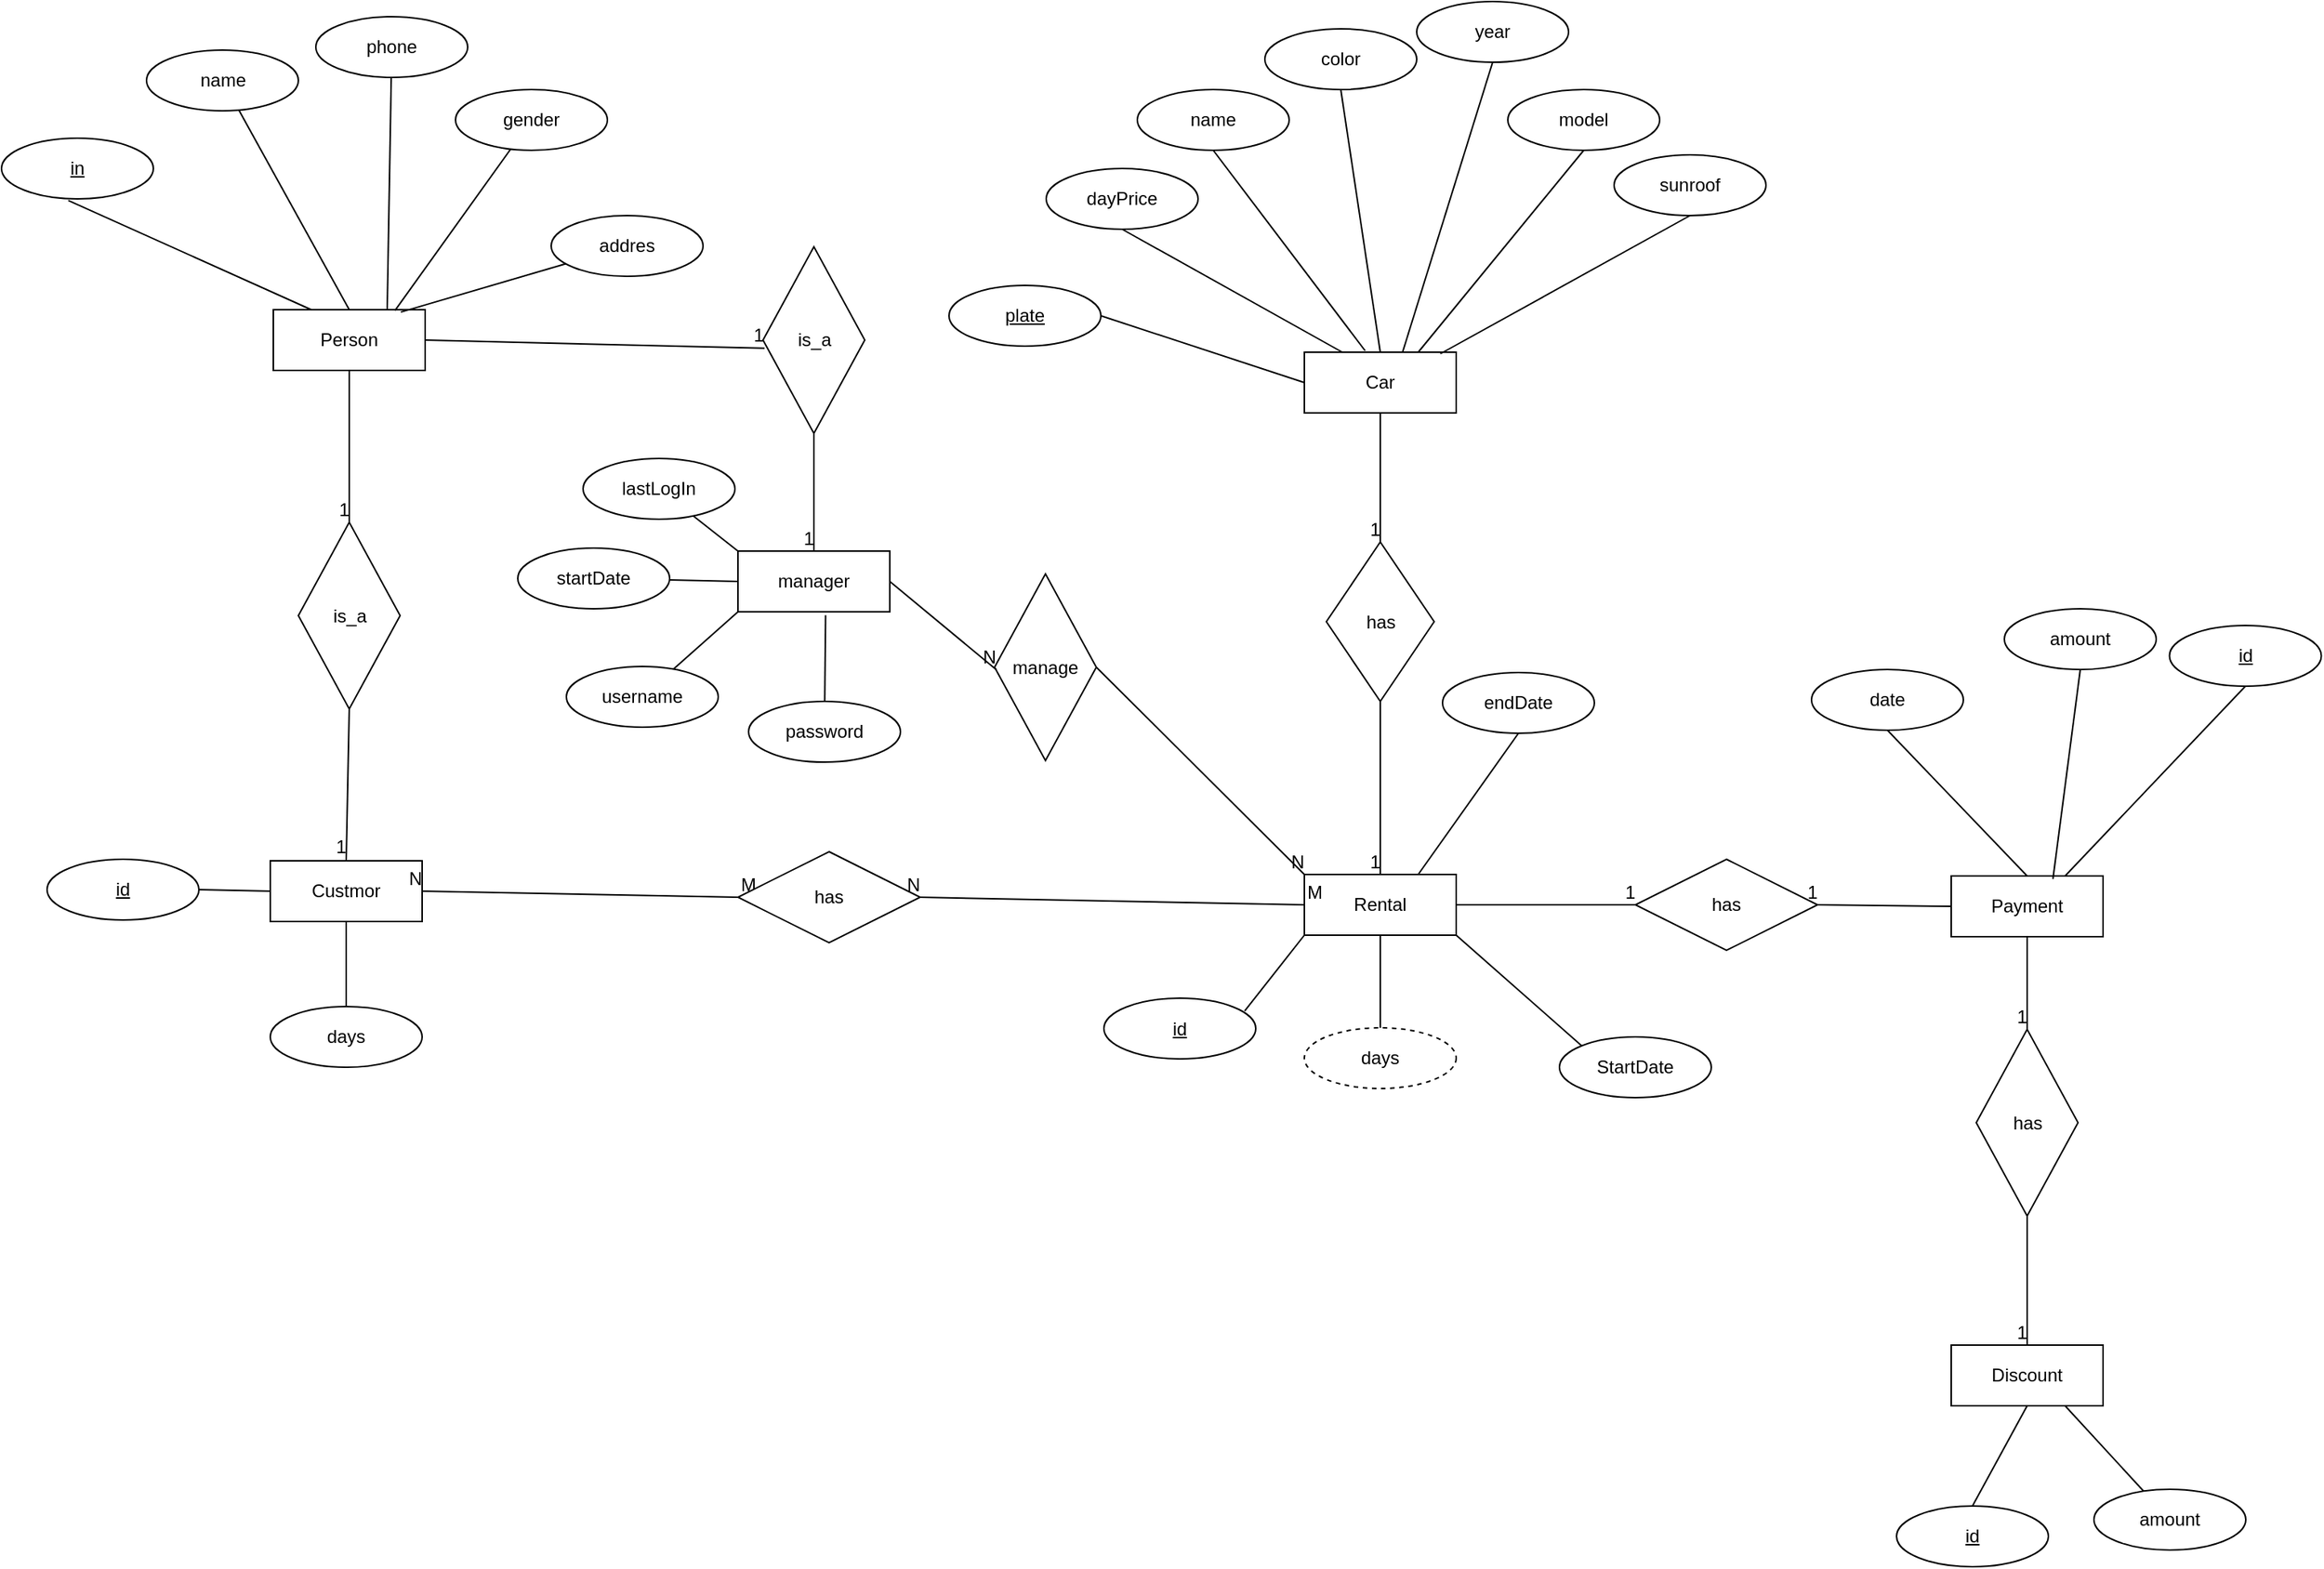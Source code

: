 <mxfile version="20.4.0" type="device"><diagram id="PCa2KbNOnzTAYtHQw39x" name="Page-1"><mxGraphModel dx="2707" dy="1216" grid="0" gridSize="10" guides="1" tooltips="1" connect="1" arrows="1" fold="1" page="0" pageScale="1" pageWidth="850" pageHeight="1100" math="0" shadow="0"><root><mxCell id="0"/><mxCell id="1" parent="0"/><mxCell id="N1qje3cCGgapVcvC9Ty2-1" value="Car" style="whiteSpace=wrap;html=1;align=center;" parent="1" vertex="1"><mxGeometry x="547" y="328" width="100" height="40" as="geometry"/></mxCell><mxCell id="N1qje3cCGgapVcvC9Ty2-2" value="color" style="ellipse;whiteSpace=wrap;html=1;align=center;" parent="1" vertex="1"><mxGeometry x="521" y="115" width="100" height="40" as="geometry"/></mxCell><mxCell id="N1qje3cCGgapVcvC9Ty2-7" value="" style="endArrow=none;html=1;entryX=0.5;entryY=0;entryDx=0;entryDy=0;exitX=0.5;exitY=1;exitDx=0;exitDy=0;rounded=0;" parent="1" source="N1qje3cCGgapVcvC9Ty2-2" target="N1qje3cCGgapVcvC9Ty2-1" edge="1"><mxGeometry relative="1" as="geometry"><mxPoint x="466" y="408" as="sourcePoint"/><mxPoint x="626" y="408" as="targetPoint"/></mxGeometry></mxCell><mxCell id="N1qje3cCGgapVcvC9Ty2-14" value="model" style="ellipse;whiteSpace=wrap;html=1;align=center;" parent="1" vertex="1"><mxGeometry x="681" y="155" width="100" height="40" as="geometry"/></mxCell><mxCell id="N1qje3cCGgapVcvC9Ty2-15" value="" style="endArrow=none;html=1;entryX=0.75;entryY=0;entryDx=0;entryDy=0;exitX=0.5;exitY=1;exitDx=0;exitDy=0;rounded=0;" parent="1" source="N1qje3cCGgapVcvC9Ty2-14" target="N1qje3cCGgapVcvC9Ty2-1" edge="1"><mxGeometry relative="1" as="geometry"><mxPoint x="616" y="373" as="sourcePoint"/><mxPoint x="696" y="203" as="targetPoint"/></mxGeometry></mxCell><mxCell id="N1qje3cCGgapVcvC9Ty2-17" value="name" style="ellipse;whiteSpace=wrap;html=1;align=center;" parent="1" vertex="1"><mxGeometry x="437" y="155" width="100" height="40" as="geometry"/></mxCell><mxCell id="N1qje3cCGgapVcvC9Ty2-18" value="" style="endArrow=none;html=1;exitX=0.5;exitY=1;exitDx=0;exitDy=0;entryX=0.4;entryY=-0.025;entryDx=0;entryDy=0;entryPerimeter=0;rounded=0;" parent="1" source="N1qje3cCGgapVcvC9Ty2-17" target="N1qje3cCGgapVcvC9Ty2-1" edge="1"><mxGeometry relative="1" as="geometry"><mxPoint x="324" y="373" as="sourcePoint"/><mxPoint x="532" y="235" as="targetPoint"/></mxGeometry></mxCell><mxCell id="N1qje3cCGgapVcvC9Ty2-19" value="dayPrice" style="ellipse;whiteSpace=wrap;html=1;align=center;" parent="1" vertex="1"><mxGeometry x="377" y="207" width="100" height="40" as="geometry"/></mxCell><mxCell id="N1qje3cCGgapVcvC9Ty2-20" value="" style="endArrow=none;html=1;entryX=0.25;entryY=0;entryDx=0;entryDy=0;exitX=0.5;exitY=1;exitDx=0;exitDy=0;rounded=0;" parent="1" source="N1qje3cCGgapVcvC9Ty2-19" target="N1qje3cCGgapVcvC9Ty2-1" edge="1"><mxGeometry relative="1" as="geometry"><mxPoint x="239" y="430" as="sourcePoint"/><mxPoint x="319" y="260" as="targetPoint"/></mxGeometry></mxCell><mxCell id="N1qje3cCGgapVcvC9Ty2-21" value="year" style="ellipse;whiteSpace=wrap;html=1;align=center;" parent="1" vertex="1"><mxGeometry x="621" y="97" width="100" height="40" as="geometry"/></mxCell><mxCell id="N1qje3cCGgapVcvC9Ty2-22" value="" style="endArrow=none;html=1;entryX=0.648;entryY=-0.01;entryDx=0;entryDy=0;exitX=0.5;exitY=1;exitDx=0;exitDy=0;entryPerimeter=0;rounded=0;" parent="1" source="N1qje3cCGgapVcvC9Ty2-21" target="N1qje3cCGgapVcvC9Ty2-1" edge="1"><mxGeometry relative="1" as="geometry"><mxPoint x="506" y="448" as="sourcePoint"/><mxPoint x="586" y="278" as="targetPoint"/></mxGeometry></mxCell><mxCell id="N1qje3cCGgapVcvC9Ty2-24" value="sunroof" style="ellipse;whiteSpace=wrap;html=1;align=center;" parent="1" vertex="1"><mxGeometry x="751" y="198" width="100" height="40" as="geometry"/></mxCell><mxCell id="N1qje3cCGgapVcvC9Ty2-25" value="" style="endArrow=none;html=1;exitX=0.5;exitY=1;exitDx=0;exitDy=0;entryX=0.896;entryY=0.025;entryDx=0;entryDy=0;entryPerimeter=0;rounded=0;" parent="1" source="N1qje3cCGgapVcvC9Ty2-24" target="N1qje3cCGgapVcvC9Ty2-1" edge="1"><mxGeometry relative="1" as="geometry"><mxPoint x="516" y="458" as="sourcePoint"/><mxPoint x="696" y="316" as="targetPoint"/></mxGeometry></mxCell><mxCell id="N1qje3cCGgapVcvC9Ty2-27" value="plate" style="ellipse;whiteSpace=wrap;html=1;align=center;fontStyle=4;" parent="1" vertex="1"><mxGeometry x="313" y="284" width="100" height="40" as="geometry"/></mxCell><mxCell id="N1qje3cCGgapVcvC9Ty2-28" value="" style="endArrow=none;html=1;exitX=1;exitY=0.5;exitDx=0;exitDy=0;entryX=0;entryY=0.5;entryDx=0;entryDy=0;rounded=0;" parent="1" source="N1qje3cCGgapVcvC9Ty2-27" target="N1qje3cCGgapVcvC9Ty2-1" edge="1"><mxGeometry relative="1" as="geometry"><mxPoint x="369" y="200.0" as="sourcePoint"/><mxPoint x="541" y="320" as="targetPoint"/></mxGeometry></mxCell><mxCell id="N1qje3cCGgapVcvC9Ty2-29" value="Person" style="whiteSpace=wrap;html=1;align=center;" parent="1" vertex="1"><mxGeometry x="-132" y="300" width="100" height="40" as="geometry"/></mxCell><mxCell id="N1qje3cCGgapVcvC9Ty2-30" value="name" style="ellipse;whiteSpace=wrap;html=1;align=center;" parent="1" vertex="1"><mxGeometry x="-215.5" y="129" width="100" height="40" as="geometry"/></mxCell><mxCell id="N1qje3cCGgapVcvC9Ty2-32" value="" style="endArrow=none;html=1;entryX=0.5;entryY=0;entryDx=0;entryDy=0;rounded=0;" parent="1" source="N1qje3cCGgapVcvC9Ty2-30" target="N1qje3cCGgapVcvC9Ty2-29" edge="1"><mxGeometry relative="1" as="geometry"><mxPoint x="-126" y="118" as="sourcePoint"/><mxPoint x="151" y="199" as="targetPoint"/></mxGeometry></mxCell><mxCell id="N1qje3cCGgapVcvC9Ty2-34" value="" style="endArrow=none;html=1;entryX=0.25;entryY=0;entryDx=0;entryDy=0;exitX=0.44;exitY=1.027;exitDx=0;exitDy=0;exitPerimeter=0;rounded=0;" parent="1" source="N1qje3cCGgapVcvC9Ty2-35" target="N1qje3cCGgapVcvC9Ty2-29" edge="1"><mxGeometry relative="1" as="geometry"><mxPoint x="-254.325" y="101.119" as="sourcePoint"/><mxPoint x="-88" y="318" as="targetPoint"/></mxGeometry></mxCell><mxCell id="N1qje3cCGgapVcvC9Ty2-35" value="in" style="ellipse;whiteSpace=wrap;html=1;align=center;fontStyle=4;" parent="1" vertex="1"><mxGeometry x="-311" y="187" width="100" height="40" as="geometry"/></mxCell><mxCell id="N1qje3cCGgapVcvC9Ty2-37" value="phone" style="ellipse;whiteSpace=wrap;html=1;align=center;" parent="1" vertex="1"><mxGeometry x="-104" y="107" width="100" height="40" as="geometry"/></mxCell><mxCell id="N1qje3cCGgapVcvC9Ty2-38" value="" style="endArrow=none;html=1;entryX=0.75;entryY=0;entryDx=0;entryDy=0;rounded=0;" parent="1" source="N1qje3cCGgapVcvC9Ty2-37" target="N1qje3cCGgapVcvC9Ty2-29" edge="1"><mxGeometry relative="1" as="geometry"><mxPoint x="-19" y="93" as="sourcePoint"/><mxPoint x="129" y="274" as="targetPoint"/></mxGeometry></mxCell><mxCell id="N1qje3cCGgapVcvC9Ty2-39" value="addres" style="ellipse;whiteSpace=wrap;html=1;align=center;" parent="1" vertex="1"><mxGeometry x="51" y="238" width="100" height="40" as="geometry"/></mxCell><mxCell id="N1qje3cCGgapVcvC9Ty2-40" value="" style="endArrow=none;html=1;entryX=0.84;entryY=0.039;entryDx=0;entryDy=0;entryPerimeter=0;rounded=0;" parent="1" source="N1qje3cCGgapVcvC9Ty2-39" target="N1qje3cCGgapVcvC9Ty2-29" edge="1"><mxGeometry relative="1" as="geometry"><mxPoint x="-106" y="138" as="sourcePoint"/><mxPoint x="68" y="296" as="targetPoint"/></mxGeometry></mxCell><mxCell id="N1qje3cCGgapVcvC9Ty2-41" value="gender" style="ellipse;whiteSpace=wrap;html=1;align=center;" parent="1" vertex="1"><mxGeometry x="-12" y="155" width="100" height="40" as="geometry"/></mxCell><mxCell id="N1qje3cCGgapVcvC9Ty2-42" value="" style="endArrow=none;html=1;entryX=0.801;entryY=0.014;entryDx=0;entryDy=0;entryPerimeter=0;rounded=0;" parent="1" source="N1qje3cCGgapVcvC9Ty2-41" target="N1qje3cCGgapVcvC9Ty2-29" edge="1"><mxGeometry relative="1" as="geometry"><mxPoint x="-96" y="148" as="sourcePoint"/><mxPoint x="46" y="255" as="targetPoint"/></mxGeometry></mxCell><mxCell id="N1qje3cCGgapVcvC9Ty2-43" value="manager" style="whiteSpace=wrap;html=1;align=center;" parent="1" vertex="1"><mxGeometry x="174" y="459" width="100" height="40" as="geometry"/></mxCell><mxCell id="N1qje3cCGgapVcvC9Ty2-44" value="Rental" style="whiteSpace=wrap;html=1;align=center;" parent="1" vertex="1"><mxGeometry x="547" y="672" width="100" height="40" as="geometry"/></mxCell><mxCell id="N1qje3cCGgapVcvC9Ty2-45" value="Payment" style="whiteSpace=wrap;html=1;align=center;" parent="1" vertex="1"><mxGeometry x="973" y="673" width="100" height="40" as="geometry"/></mxCell><mxCell id="N1qje3cCGgapVcvC9Ty2-56" value="date" style="ellipse;whiteSpace=wrap;html=1;align=center;" parent="1" vertex="1"><mxGeometry x="881" y="537" width="100" height="40" as="geometry"/></mxCell><mxCell id="N1qje3cCGgapVcvC9Ty2-57" value="" style="endArrow=none;html=1;exitX=0.5;exitY=1;exitDx=0;exitDy=0;entryX=0.5;entryY=0;entryDx=0;entryDy=0;rounded=0;" parent="1" source="N1qje3cCGgapVcvC9Ty2-56" target="N1qje3cCGgapVcvC9Ty2-45" edge="1"><mxGeometry relative="1" as="geometry"><mxPoint x="567" y="686" as="sourcePoint"/><mxPoint x="687.6" y="557" as="targetPoint"/></mxGeometry></mxCell><mxCell id="N1qje3cCGgapVcvC9Ty2-58" value="amount" style="ellipse;whiteSpace=wrap;html=1;align=center;" parent="1" vertex="1"><mxGeometry x="1008" y="497" width="100" height="40" as="geometry"/></mxCell><mxCell id="N1qje3cCGgapVcvC9Ty2-59" value="" style="endArrow=none;html=1;exitX=0.5;exitY=1;exitDx=0;exitDy=0;entryX=0.67;entryY=0.05;entryDx=0;entryDy=0;entryPerimeter=0;rounded=0;" parent="1" source="N1qje3cCGgapVcvC9Ty2-58" target="N1qje3cCGgapVcvC9Ty2-45" edge="1"><mxGeometry relative="1" as="geometry"><mxPoint x="859.4" y="802" as="sourcePoint"/><mxPoint x="980" y="673" as="targetPoint"/></mxGeometry></mxCell><mxCell id="N1qje3cCGgapVcvC9Ty2-60" value="StartDate" style="ellipse;whiteSpace=wrap;html=1;align=center;" parent="1" vertex="1"><mxGeometry x="715" y="779" width="100" height="40" as="geometry"/></mxCell><mxCell id="N1qje3cCGgapVcvC9Ty2-61" value="" style="endArrow=none;html=1;exitX=0;exitY=0;exitDx=0;exitDy=0;entryX=1;entryY=1;entryDx=0;entryDy=0;rounded=0;" parent="1" source="N1qje3cCGgapVcvC9Ty2-60" target="N1qje3cCGgapVcvC9Ty2-44" edge="1"><mxGeometry relative="1" as="geometry"><mxPoint x="-210.6" y="1046" as="sourcePoint"/><mxPoint x="-90.0" y="917" as="targetPoint"/></mxGeometry></mxCell><mxCell id="N1qje3cCGgapVcvC9Ty2-62" value="endDate" style="ellipse;whiteSpace=wrap;html=1;align=center;" parent="1" vertex="1"><mxGeometry x="638" y="539" width="100" height="40" as="geometry"/></mxCell><mxCell id="N1qje3cCGgapVcvC9Ty2-63" value="" style="endArrow=none;html=1;exitX=0.5;exitY=1;exitDx=0;exitDy=0;entryX=0.75;entryY=0;entryDx=0;entryDy=0;rounded=0;" parent="1" source="N1qje3cCGgapVcvC9Ty2-62" target="N1qje3cCGgapVcvC9Ty2-44" edge="1"><mxGeometry relative="1" as="geometry"><mxPoint x="-1.6" y="903" as="sourcePoint"/><mxPoint x="119.0" y="774" as="targetPoint"/></mxGeometry></mxCell><mxCell id="N1qje3cCGgapVcvC9Ty2-66" value="days" style="ellipse;whiteSpace=wrap;html=1;align=center;dashed=1;" parent="1" vertex="1"><mxGeometry x="547" y="773" width="100" height="40" as="geometry"/></mxCell><mxCell id="N1qje3cCGgapVcvC9Ty2-67" value="" style="endArrow=none;html=1;exitX=0.5;exitY=0;exitDx=0;exitDy=0;rounded=0;" parent="1" source="N1qje3cCGgapVcvC9Ty2-66" target="N1qje3cCGgapVcvC9Ty2-44" edge="1"><mxGeometry relative="1" as="geometry"><mxPoint x="47" y="800" as="sourcePoint"/><mxPoint x="-100" y="892" as="targetPoint"/></mxGeometry></mxCell><mxCell id="N1qje3cCGgapVcvC9Ty2-70" value="is_a" style="shape=rhombus;perimeter=rhombusPerimeter;whiteSpace=wrap;html=1;align=center;direction=south;rotation=0;" parent="1" vertex="1"><mxGeometry x="-115.5" y="440" width="67" height="123" as="geometry"/></mxCell><mxCell id="N1qje3cCGgapVcvC9Ty2-74" value="has" style="shape=rhombus;perimeter=rhombusPerimeter;whiteSpace=wrap;html=1;align=center;direction=south;rotation=0;" parent="1" vertex="1"><mxGeometry x="561.5" y="453" width="71" height="105" as="geometry"/></mxCell><mxCell id="N1qje3cCGgapVcvC9Ty2-80" value="has" style="shape=rhombus;perimeter=rhombusPerimeter;whiteSpace=wrap;html=1;align=center;direction=south;rotation=0;" parent="1" vertex="1"><mxGeometry x="989.5" y="774" width="67" height="123" as="geometry"/></mxCell><mxCell id="-VRPd8Qt7_ChuHKopipv-1" value="Custmor" style="whiteSpace=wrap;html=1;align=center;" parent="1" vertex="1"><mxGeometry x="-134" y="663" width="100" height="40" as="geometry"/></mxCell><mxCell id="-VRPd8Qt7_ChuHKopipv-3" value="days" style="ellipse;whiteSpace=wrap;html=1;align=center;" parent="1" vertex="1"><mxGeometry x="-134" y="759" width="100" height="40" as="geometry"/></mxCell><mxCell id="-VRPd8Qt7_ChuHKopipv-4" value="" style="endArrow=none;html=1;rounded=0;entryX=0.5;entryY=1;entryDx=0;entryDy=0;" parent="1" source="-VRPd8Qt7_ChuHKopipv-3" target="-VRPd8Qt7_ChuHKopipv-1" edge="1"><mxGeometry relative="1" as="geometry"><mxPoint x="235" y="446" as="sourcePoint"/><mxPoint x="-105" y="706" as="targetPoint"/></mxGeometry></mxCell><mxCell id="-VRPd8Qt7_ChuHKopipv-6" value="Discount" style="whiteSpace=wrap;html=1;align=center;" parent="1" vertex="1"><mxGeometry x="973" y="982" width="100" height="40" as="geometry"/></mxCell><mxCell id="-VRPd8Qt7_ChuHKopipv-8" value="&lt;u&gt;id&lt;/u&gt;" style="ellipse;whiteSpace=wrap;html=1;align=center;" parent="1" vertex="1"><mxGeometry x="937" y="1088" width="100" height="40" as="geometry"/></mxCell><mxCell id="-VRPd8Qt7_ChuHKopipv-9" value="" style="endArrow=none;html=1;exitX=0.5;exitY=0;exitDx=0;exitDy=0;entryX=0.5;entryY=1;entryDx=0;entryDy=0;rounded=0;" parent="1" source="-VRPd8Qt7_ChuHKopipv-8" target="-VRPd8Qt7_ChuHKopipv-6" edge="1"><mxGeometry relative="1" as="geometry"><mxPoint x="1028.01" y="946" as="sourcePoint"/><mxPoint x="1484.01" y="933" as="targetPoint"/></mxGeometry></mxCell><mxCell id="-VRPd8Qt7_ChuHKopipv-10" value="amount" style="ellipse;whiteSpace=wrap;html=1;align=center;" parent="1" vertex="1"><mxGeometry x="1067" y="1077" width="100" height="40" as="geometry"/></mxCell><mxCell id="-VRPd8Qt7_ChuHKopipv-11" value="" style="endArrow=none;html=1;entryX=0.75;entryY=1;entryDx=0;entryDy=0;rounded=0;" parent="1" source="-VRPd8Qt7_ChuHKopipv-10" target="-VRPd8Qt7_ChuHKopipv-6" edge="1"><mxGeometry relative="1" as="geometry"><mxPoint x="957.76" y="1118" as="sourcePoint"/><mxPoint x="1413.76" y="1105" as="targetPoint"/></mxGeometry></mxCell><mxCell id="-VRPd8Qt7_ChuHKopipv-12" value="&lt;u&gt;id&lt;/u&gt;" style="ellipse;whiteSpace=wrap;html=1;align=center;" parent="1" vertex="1"><mxGeometry x="1116.75" y="508" width="100" height="40" as="geometry"/></mxCell><mxCell id="-VRPd8Qt7_ChuHKopipv-13" value="" style="endArrow=none;html=1;exitX=0.5;exitY=1;exitDx=0;exitDy=0;entryX=0.75;entryY=0;entryDx=0;entryDy=0;rounded=0;" parent="1" source="-VRPd8Qt7_ChuHKopipv-12" target="N1qje3cCGgapVcvC9Ty2-45" edge="1"><mxGeometry relative="1" as="geometry"><mxPoint x="1096" y="536" as="sourcePoint"/><mxPoint x="1226.75" y="649" as="targetPoint"/></mxGeometry></mxCell><mxCell id="-VRPd8Qt7_ChuHKopipv-14" value="&lt;u&gt;id&lt;/u&gt;" style="ellipse;whiteSpace=wrap;html=1;align=center;" parent="1" vertex="1"><mxGeometry x="415" y="753.5" width="100" height="40" as="geometry"/></mxCell><mxCell id="-VRPd8Qt7_ChuHKopipv-15" value="" style="endArrow=none;html=1;exitX=0.927;exitY=0.212;exitDx=0;exitDy=0;entryX=0;entryY=1;entryDx=0;entryDy=0;rounded=0;exitPerimeter=0;" parent="1" source="-VRPd8Qt7_ChuHKopipv-14" target="N1qje3cCGgapVcvC9Ty2-44" edge="1"><mxGeometry relative="1" as="geometry"><mxPoint x="250.25" y="880" as="sourcePoint"/><mxPoint x="381.0" y="993" as="targetPoint"/></mxGeometry></mxCell><mxCell id="-VRPd8Qt7_ChuHKopipv-20" value="&lt;u&gt;id&lt;/u&gt;" style="ellipse;whiteSpace=wrap;html=1;align=center;" parent="1" vertex="1"><mxGeometry x="-281" y="662" width="100" height="40" as="geometry"/></mxCell><mxCell id="-VRPd8Qt7_ChuHKopipv-21" value="" style="endArrow=none;html=1;exitX=1;exitY=0.5;exitDx=0;exitDy=0;entryX=0;entryY=0.5;entryDx=0;entryDy=0;rounded=0;" parent="1" source="-VRPd8Qt7_ChuHKopipv-20" target="-VRPd8Qt7_ChuHKopipv-1" edge="1"><mxGeometry relative="1" as="geometry"><mxPoint x="331" y="638" as="sourcePoint"/><mxPoint x="283.0" y="775" as="targetPoint"/></mxGeometry></mxCell><mxCell id="4m2RPFxJPWr4cByOV1CG-1" value="" style="endArrow=none;html=1;exitX=0.5;exitY=1;exitDx=0;exitDy=0;entryX=0;entryY=0.5;entryDx=0;entryDy=0;rounded=0;" parent="1" source="N1qje3cCGgapVcvC9Ty2-29" target="N1qje3cCGgapVcvC9Ty2-70" edge="1"><mxGeometry relative="1" as="geometry"><mxPoint x="-4" y="506" as="sourcePoint"/><mxPoint x="156" y="506" as="targetPoint"/></mxGeometry></mxCell><mxCell id="4m2RPFxJPWr4cByOV1CG-2" value="1" style="resizable=0;html=1;align=right;verticalAlign=bottom;" parent="4m2RPFxJPWr4cByOV1CG-1" connectable="0" vertex="1"><mxGeometry x="1" relative="1" as="geometry"/></mxCell><mxCell id="4m2RPFxJPWr4cByOV1CG-7" value="" style="endArrow=none;html=1;exitX=0.5;exitY=1;exitDx=0;exitDy=0;entryX=0;entryY=0.5;entryDx=0;entryDy=0;rounded=0;" parent="1" source="N1qje3cCGgapVcvC9Ty2-1" target="N1qje3cCGgapVcvC9Ty2-74" edge="1"><mxGeometry relative="1" as="geometry"><mxPoint x="106" y="565" as="sourcePoint"/><mxPoint x="106" y="626" as="targetPoint"/></mxGeometry></mxCell><mxCell id="4m2RPFxJPWr4cByOV1CG-8" value="1" style="resizable=0;html=1;align=right;verticalAlign=bottom;" parent="4m2RPFxJPWr4cByOV1CG-7" connectable="0" vertex="1"><mxGeometry x="1" relative="1" as="geometry"/></mxCell><mxCell id="4m2RPFxJPWr4cByOV1CG-9" value="" style="endArrow=none;html=1;exitX=1;exitY=0.5;exitDx=0;exitDy=0;rounded=0;entryX=0.5;entryY=0;entryDx=0;entryDy=0;" parent="1" source="N1qje3cCGgapVcvC9Ty2-74" target="N1qje3cCGgapVcvC9Ty2-44" edge="1"><mxGeometry relative="1" as="geometry"><mxPoint x="116" y="575" as="sourcePoint"/><mxPoint x="597" y="631" as="targetPoint"/></mxGeometry></mxCell><mxCell id="4m2RPFxJPWr4cByOV1CG-10" value="1" style="resizable=0;html=1;align=right;verticalAlign=bottom;" parent="4m2RPFxJPWr4cByOV1CG-9" connectable="0" vertex="1"><mxGeometry x="1" relative="1" as="geometry"/></mxCell><mxCell id="4m2RPFxJPWr4cByOV1CG-24" value="" style="endArrow=none;html=1;entryX=0;entryY=0.5;entryDx=0;entryDy=0;exitX=1;exitY=0.5;exitDx=0;exitDy=0;rounded=0;" parent="1" source="N1qje3cCGgapVcvC9Ty2-44" target="L-LrBDxMEKh8PwzXQiJJ-22" edge="1"><mxGeometry relative="1" as="geometry"><mxPoint x="586" y="951" as="sourcePoint"/><mxPoint x="790.0" y="692" as="targetPoint"/></mxGeometry></mxCell><mxCell id="4m2RPFxJPWr4cByOV1CG-25" value="1" style="resizable=0;html=1;align=right;verticalAlign=bottom;" parent="4m2RPFxJPWr4cByOV1CG-24" connectable="0" vertex="1"><mxGeometry x="1" relative="1" as="geometry"/></mxCell><mxCell id="4m2RPFxJPWr4cByOV1CG-26" value="" style="endArrow=none;html=1;entryX=1;entryY=0.5;entryDx=0;entryDy=0;exitX=0;exitY=0.5;exitDx=0;exitDy=0;rounded=0;" parent="1" source="N1qje3cCGgapVcvC9Ty2-45" target="L-LrBDxMEKh8PwzXQiJJ-22" edge="1"><mxGeometry relative="1" as="geometry"><mxPoint x="1182.75" y="689" as="sourcePoint"/><mxPoint x="966" y="691" as="targetPoint"/></mxGeometry></mxCell><mxCell id="4m2RPFxJPWr4cByOV1CG-27" value="1" style="resizable=0;html=1;align=right;verticalAlign=bottom;" parent="4m2RPFxJPWr4cByOV1CG-26" connectable="0" vertex="1"><mxGeometry x="1" relative="1" as="geometry"/></mxCell><mxCell id="4m2RPFxJPWr4cByOV1CG-28" value="" style="endArrow=none;html=1;entryX=0;entryY=0.5;entryDx=0;entryDy=0;exitX=0.5;exitY=1;exitDx=0;exitDy=0;rounded=0;" parent="1" source="N1qje3cCGgapVcvC9Ty2-45" target="N1qje3cCGgapVcvC9Ty2-80" edge="1"><mxGeometry relative="1" as="geometry"><mxPoint x="523" y="869" as="sourcePoint"/><mxPoint x="723.013" y="857.013" as="targetPoint"/></mxGeometry></mxCell><mxCell id="4m2RPFxJPWr4cByOV1CG-29" value="1" style="resizable=0;html=1;align=right;verticalAlign=bottom;" parent="4m2RPFxJPWr4cByOV1CG-28" connectable="0" vertex="1"><mxGeometry x="1" relative="1" as="geometry"/></mxCell><mxCell id="4m2RPFxJPWr4cByOV1CG-30" value="" style="endArrow=none;html=1;entryX=0.5;entryY=0;entryDx=0;entryDy=0;exitX=1;exitY=0.5;exitDx=0;exitDy=0;rounded=0;" parent="1" source="N1qje3cCGgapVcvC9Ty2-80" target="-VRPd8Qt7_ChuHKopipv-6" edge="1"><mxGeometry relative="1" as="geometry"><mxPoint x="994.76" y="848" as="sourcePoint"/><mxPoint x="897.521" y="906.75" as="targetPoint"/></mxGeometry></mxCell><mxCell id="4m2RPFxJPWr4cByOV1CG-31" value="1" style="resizable=0;html=1;align=right;verticalAlign=bottom;" parent="4m2RPFxJPWr4cByOV1CG-30" connectable="0" vertex="1"><mxGeometry x="1" relative="1" as="geometry"/></mxCell><mxCell id="4m2RPFxJPWr4cByOV1CG-32" value="" style="endArrow=none;html=1;exitX=0;exitY=0.5;exitDx=0;exitDy=0;rounded=0;entryX=1;entryY=0.5;entryDx=0;entryDy=0;" parent="1" source="4m2RPFxJPWr4cByOV1CG-35" target="-VRPd8Qt7_ChuHKopipv-1" edge="1"><mxGeometry relative="1" as="geometry"><mxPoint x="163" y="772" as="sourcePoint"/><mxPoint x="-37" y="663" as="targetPoint"/></mxGeometry></mxCell><mxCell id="4m2RPFxJPWr4cByOV1CG-33" value="M" style="resizable=0;html=1;align=left;verticalAlign=bottom;" parent="4m2RPFxJPWr4cByOV1CG-32" connectable="0" vertex="1"><mxGeometry x="-1" relative="1" as="geometry"/></mxCell><mxCell id="4m2RPFxJPWr4cByOV1CG-34" value="N" style="resizable=0;html=1;align=right;verticalAlign=bottom;" parent="4m2RPFxJPWr4cByOV1CG-32" connectable="0" vertex="1"><mxGeometry x="1" relative="1" as="geometry"/></mxCell><mxCell id="4m2RPFxJPWr4cByOV1CG-35" value="has" style="shape=rhombus;perimeter=rhombusPerimeter;whiteSpace=wrap;html=1;align=center;" parent="1" vertex="1"><mxGeometry x="174" y="657" width="120" height="60" as="geometry"/></mxCell><mxCell id="4m2RPFxJPWr4cByOV1CG-36" value="" style="endArrow=none;html=1;entryX=1;entryY=0.5;entryDx=0;entryDy=0;exitX=0;exitY=0.5;exitDx=0;exitDy=0;rounded=0;" parent="1" source="N1qje3cCGgapVcvC9Ty2-44" target="4m2RPFxJPWr4cByOV1CG-35" edge="1"><mxGeometry relative="1" as="geometry"><mxPoint x="180" y="731" as="sourcePoint"/><mxPoint x="175" y="694" as="targetPoint"/></mxGeometry></mxCell><mxCell id="4m2RPFxJPWr4cByOV1CG-37" value="M" style="resizable=0;html=1;align=left;verticalAlign=bottom;" parent="4m2RPFxJPWr4cByOV1CG-36" connectable="0" vertex="1"><mxGeometry x="-1" relative="1" as="geometry"/></mxCell><mxCell id="4m2RPFxJPWr4cByOV1CG-38" value="N" style="resizable=0;html=1;align=right;verticalAlign=bottom;" parent="4m2RPFxJPWr4cByOV1CG-36" connectable="0" vertex="1"><mxGeometry x="1" relative="1" as="geometry"/></mxCell><mxCell id="h_nnebxhZBK13Vwtsjt3-13" value="password" style="ellipse;whiteSpace=wrap;html=1;align=center;" parent="1" vertex="1"><mxGeometry x="181" y="558" width="100" height="40" as="geometry"/></mxCell><mxCell id="h_nnebxhZBK13Vwtsjt3-14" value="" style="endArrow=none;html=1;entryX=0.577;entryY=1.055;entryDx=0;entryDy=0;entryPerimeter=0;rounded=0;" parent="1" source="h_nnebxhZBK13Vwtsjt3-13" target="N1qje3cCGgapVcvC9Ty2-43" edge="1"><mxGeometry relative="1" as="geometry"><mxPoint x="41.75" y="841.5" as="sourcePoint"/><mxPoint x="103.25" y="1003" as="targetPoint"/></mxGeometry></mxCell><mxCell id="h_nnebxhZBK13Vwtsjt3-17" value="username" style="ellipse;whiteSpace=wrap;html=1;align=center;" parent="1" vertex="1"><mxGeometry x="61" y="535" width="100" height="40" as="geometry"/></mxCell><mxCell id="h_nnebxhZBK13Vwtsjt3-18" value="" style="endArrow=none;html=1;entryX=0;entryY=1;entryDx=0;entryDy=0;rounded=0;" parent="1" source="h_nnebxhZBK13Vwtsjt3-17" target="N1qje3cCGgapVcvC9Ty2-43" edge="1"><mxGeometry relative="1" as="geometry"><mxPoint x="-71.0" y="841.5" as="sourcePoint"/><mxPoint x="-89.3" y="960.2" as="targetPoint"/></mxGeometry></mxCell><mxCell id="L-LrBDxMEKh8PwzXQiJJ-8" value="" style="endArrow=none;html=1;exitX=1;exitY=0.5;exitDx=0;exitDy=0;entryX=0.5;entryY=0;entryDx=0;entryDy=0;rounded=0;" parent="1" source="N1qje3cCGgapVcvC9Ty2-70" target="-VRPd8Qt7_ChuHKopipv-1" edge="1"><mxGeometry relative="1" as="geometry"><mxPoint x="-82.83" y="527" as="sourcePoint"/><mxPoint x="-82.83" y="612" as="targetPoint"/></mxGeometry></mxCell><mxCell id="L-LrBDxMEKh8PwzXQiJJ-9" value="1" style="resizable=0;html=1;align=right;verticalAlign=bottom;" parent="L-LrBDxMEKh8PwzXQiJJ-8" connectable="0" vertex="1"><mxGeometry x="1" relative="1" as="geometry"/></mxCell><mxCell id="L-LrBDxMEKh8PwzXQiJJ-11" value="" style="endArrow=none;html=1;exitX=0.5;exitY=0;exitDx=0;exitDy=0;entryX=0;entryY=0;entryDx=0;entryDy=0;rounded=0;" parent="1" source="L-LrBDxMEKh8PwzXQiJJ-13" target="N1qje3cCGgapVcvC9Ty2-44" edge="1"><mxGeometry relative="1" as="geometry"><mxPoint x="410.25" y="1251.0" as="sourcePoint"/><mxPoint x="-24.0" y="886.0" as="targetPoint"/></mxGeometry></mxCell><mxCell id="L-LrBDxMEKh8PwzXQiJJ-12" value="N" style="resizable=0;html=1;align=right;verticalAlign=bottom;" parent="L-LrBDxMEKh8PwzXQiJJ-11" connectable="0" vertex="1"><mxGeometry x="1" relative="1" as="geometry"/></mxCell><mxCell id="L-LrBDxMEKh8PwzXQiJJ-13" value="manage" style="shape=rhombus;perimeter=rhombusPerimeter;whiteSpace=wrap;html=1;align=center;direction=south;rotation=0;" parent="1" vertex="1"><mxGeometry x="343" y="474" width="67" height="123" as="geometry"/></mxCell><mxCell id="L-LrBDxMEKh8PwzXQiJJ-14" value="" style="endArrow=none;html=1;exitX=1;exitY=0.5;exitDx=0;exitDy=0;entryX=0.513;entryY=0.983;entryDx=0;entryDy=0;rounded=0;entryPerimeter=0;" parent="1" source="N1qje3cCGgapVcvC9Ty2-43" target="L-LrBDxMEKh8PwzXQiJJ-13" edge="1"><mxGeometry relative="1" as="geometry"><mxPoint x="372" y="559.5" as="sourcePoint"/><mxPoint x="431" y="704" as="targetPoint"/></mxGeometry></mxCell><mxCell id="L-LrBDxMEKh8PwzXQiJJ-15" value="N" style="resizable=0;html=1;align=right;verticalAlign=bottom;" parent="L-LrBDxMEKh8PwzXQiJJ-14" connectable="0" vertex="1"><mxGeometry x="1" relative="1" as="geometry"/></mxCell><mxCell id="L-LrBDxMEKh8PwzXQiJJ-16" value="is_a" style="shape=rhombus;perimeter=rhombusPerimeter;whiteSpace=wrap;html=1;align=center;direction=south;rotation=0;" parent="1" vertex="1"><mxGeometry x="190.5" y="258.5" width="67" height="123" as="geometry"/></mxCell><mxCell id="L-LrBDxMEKh8PwzXQiJJ-17" value="" style="endArrow=none;html=1;exitX=1;exitY=0.5;exitDx=0;exitDy=0;rounded=0;entryX=0.544;entryY=0.985;entryDx=0;entryDy=0;entryPerimeter=0;" parent="1" source="N1qje3cCGgapVcvC9Ty2-29" target="L-LrBDxMEKh8PwzXQiJJ-16" edge="1"><mxGeometry relative="1" as="geometry"><mxPoint x="-72" y="350" as="sourcePoint"/><mxPoint x="185" y="320" as="targetPoint"/><Array as="points"/></mxGeometry></mxCell><mxCell id="L-LrBDxMEKh8PwzXQiJJ-18" value="1" style="resizable=0;html=1;align=right;verticalAlign=bottom;" parent="L-LrBDxMEKh8PwzXQiJJ-17" connectable="0" vertex="1"><mxGeometry x="1" relative="1" as="geometry"/></mxCell><mxCell id="L-LrBDxMEKh8PwzXQiJJ-19" value="" style="endArrow=none;html=1;exitX=1;exitY=0.5;exitDx=0;exitDy=0;entryX=0.5;entryY=0;entryDx=0;entryDy=0;rounded=0;" parent="1" source="L-LrBDxMEKh8PwzXQiJJ-16" target="N1qje3cCGgapVcvC9Ty2-43" edge="1"><mxGeometry relative="1" as="geometry"><mxPoint x="-62" y="360" as="sourcePoint"/><mxPoint x="-62" y="421" as="targetPoint"/></mxGeometry></mxCell><mxCell id="L-LrBDxMEKh8PwzXQiJJ-20" value="1" style="resizable=0;html=1;align=right;verticalAlign=bottom;" parent="L-LrBDxMEKh8PwzXQiJJ-19" connectable="0" vertex="1"><mxGeometry x="1" relative="1" as="geometry"/></mxCell><mxCell id="L-LrBDxMEKh8PwzXQiJJ-22" value="has" style="shape=rhombus;perimeter=rhombusPerimeter;whiteSpace=wrap;html=1;align=center;" parent="1" vertex="1"><mxGeometry x="765" y="662" width="120" height="60" as="geometry"/></mxCell><mxCell id="L-LrBDxMEKh8PwzXQiJJ-24" style="edgeStyle=orthogonalEdgeStyle;rounded=0;orthogonalLoop=1;jettySize=auto;html=1;exitX=0.5;exitY=1;exitDx=0;exitDy=0;" parent="1" source="h_nnebxhZBK13Vwtsjt3-13" target="h_nnebxhZBK13Vwtsjt3-13" edge="1"><mxGeometry relative="1" as="geometry"/></mxCell><mxCell id="L-LrBDxMEKh8PwzXQiJJ-25" value="startDate" style="ellipse;whiteSpace=wrap;html=1;align=center;" parent="1" vertex="1"><mxGeometry x="29" y="457" width="100" height="40" as="geometry"/></mxCell><mxCell id="L-LrBDxMEKh8PwzXQiJJ-26" value="" style="endArrow=none;html=1;entryX=0;entryY=0.5;entryDx=0;entryDy=0;rounded=0;" parent="1" source="L-LrBDxMEKh8PwzXQiJJ-25" target="N1qje3cCGgapVcvC9Ty2-43" edge="1"><mxGeometry relative="1" as="geometry"><mxPoint x="-103.0" y="763.5" as="sourcePoint"/><mxPoint x="142.0" y="421" as="targetPoint"/></mxGeometry></mxCell><mxCell id="L-LrBDxMEKh8PwzXQiJJ-27" value="lastLogIn" style="ellipse;whiteSpace=wrap;html=1;align=center;" parent="1" vertex="1"><mxGeometry x="72" y="398" width="100" height="40" as="geometry"/></mxCell><mxCell id="L-LrBDxMEKh8PwzXQiJJ-28" value="" style="endArrow=none;html=1;entryX=0;entryY=0;entryDx=0;entryDy=0;rounded=0;" parent="1" source="L-LrBDxMEKh8PwzXQiJJ-27" target="N1qje3cCGgapVcvC9Ty2-43" edge="1"><mxGeometry relative="1" as="geometry"><mxPoint x="-60.0" y="704.5" as="sourcePoint"/><mxPoint x="185.0" y="362" as="targetPoint"/></mxGeometry></mxCell></root></mxGraphModel></diagram></mxfile>